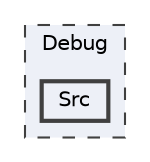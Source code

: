digraph "Debug/Src"
{
 // LATEX_PDF_SIZE
  bgcolor="transparent";
  edge [fontname=Helvetica,fontsize=10,labelfontname=Helvetica,labelfontsize=10];
  node [fontname=Helvetica,fontsize=10,shape=box,height=0.2,width=0.4];
  compound=true
  subgraph clusterdir_faa8bedbcbaa373d57b77d9219afda20 {
    graph [ bgcolor="#edf0f7", pencolor="grey25", label="Debug", fontname=Helvetica,fontsize=10 style="filled,dashed", URL="dir_faa8bedbcbaa373d57b77d9219afda20.html",tooltip=""]
  dir_99a1bee931378e97c1eb4d02a7d0adf5 [label="Src", fillcolor="#edf0f7", color="grey25", style="filled,bold", URL="dir_99a1bee931378e97c1eb4d02a7d0adf5.html",tooltip=""];
  }
}
